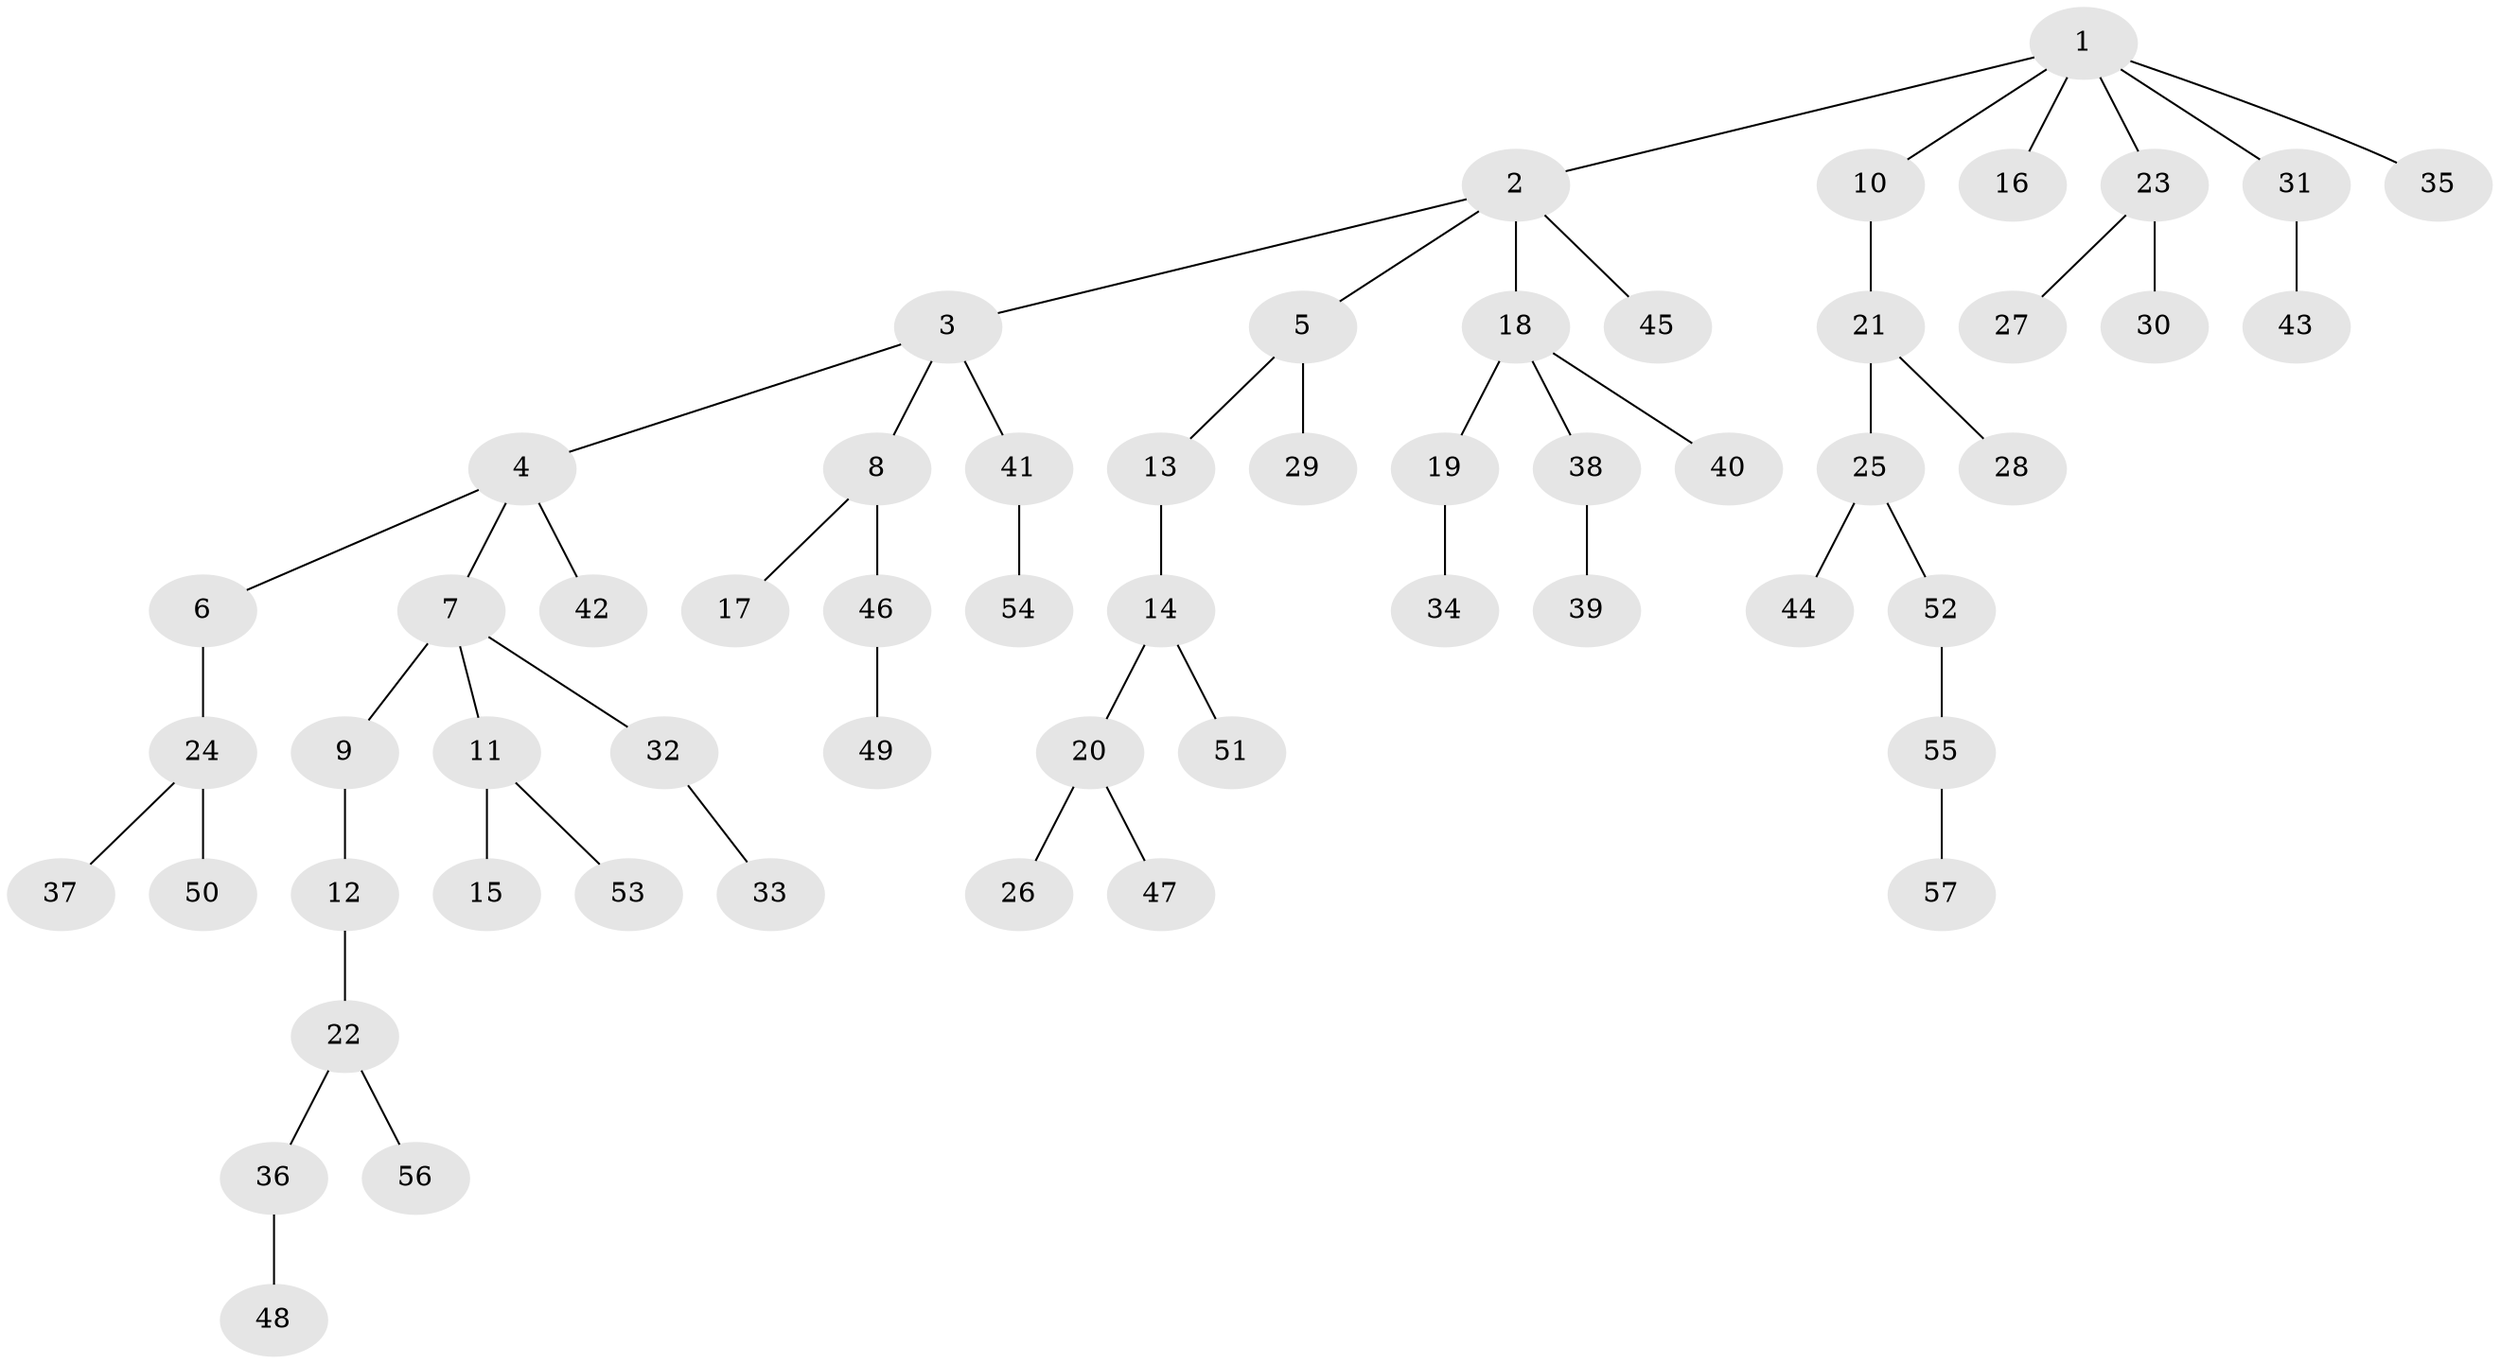 // coarse degree distribution, {1: 0.6176470588235294, 10: 0.029411764705882353, 8: 0.029411764705882353, 2: 0.2647058823529412, 6: 0.029411764705882353, 3: 0.029411764705882353}
// Generated by graph-tools (version 1.1) at 2025/56/03/04/25 21:56:19]
// undirected, 57 vertices, 56 edges
graph export_dot {
graph [start="1"]
  node [color=gray90,style=filled];
  1;
  2;
  3;
  4;
  5;
  6;
  7;
  8;
  9;
  10;
  11;
  12;
  13;
  14;
  15;
  16;
  17;
  18;
  19;
  20;
  21;
  22;
  23;
  24;
  25;
  26;
  27;
  28;
  29;
  30;
  31;
  32;
  33;
  34;
  35;
  36;
  37;
  38;
  39;
  40;
  41;
  42;
  43;
  44;
  45;
  46;
  47;
  48;
  49;
  50;
  51;
  52;
  53;
  54;
  55;
  56;
  57;
  1 -- 2;
  1 -- 10;
  1 -- 16;
  1 -- 23;
  1 -- 31;
  1 -- 35;
  2 -- 3;
  2 -- 5;
  2 -- 18;
  2 -- 45;
  3 -- 4;
  3 -- 8;
  3 -- 41;
  4 -- 6;
  4 -- 7;
  4 -- 42;
  5 -- 13;
  5 -- 29;
  6 -- 24;
  7 -- 9;
  7 -- 11;
  7 -- 32;
  8 -- 17;
  8 -- 46;
  9 -- 12;
  10 -- 21;
  11 -- 15;
  11 -- 53;
  12 -- 22;
  13 -- 14;
  14 -- 20;
  14 -- 51;
  18 -- 19;
  18 -- 38;
  18 -- 40;
  19 -- 34;
  20 -- 26;
  20 -- 47;
  21 -- 25;
  21 -- 28;
  22 -- 36;
  22 -- 56;
  23 -- 27;
  23 -- 30;
  24 -- 37;
  24 -- 50;
  25 -- 44;
  25 -- 52;
  31 -- 43;
  32 -- 33;
  36 -- 48;
  38 -- 39;
  41 -- 54;
  46 -- 49;
  52 -- 55;
  55 -- 57;
}
